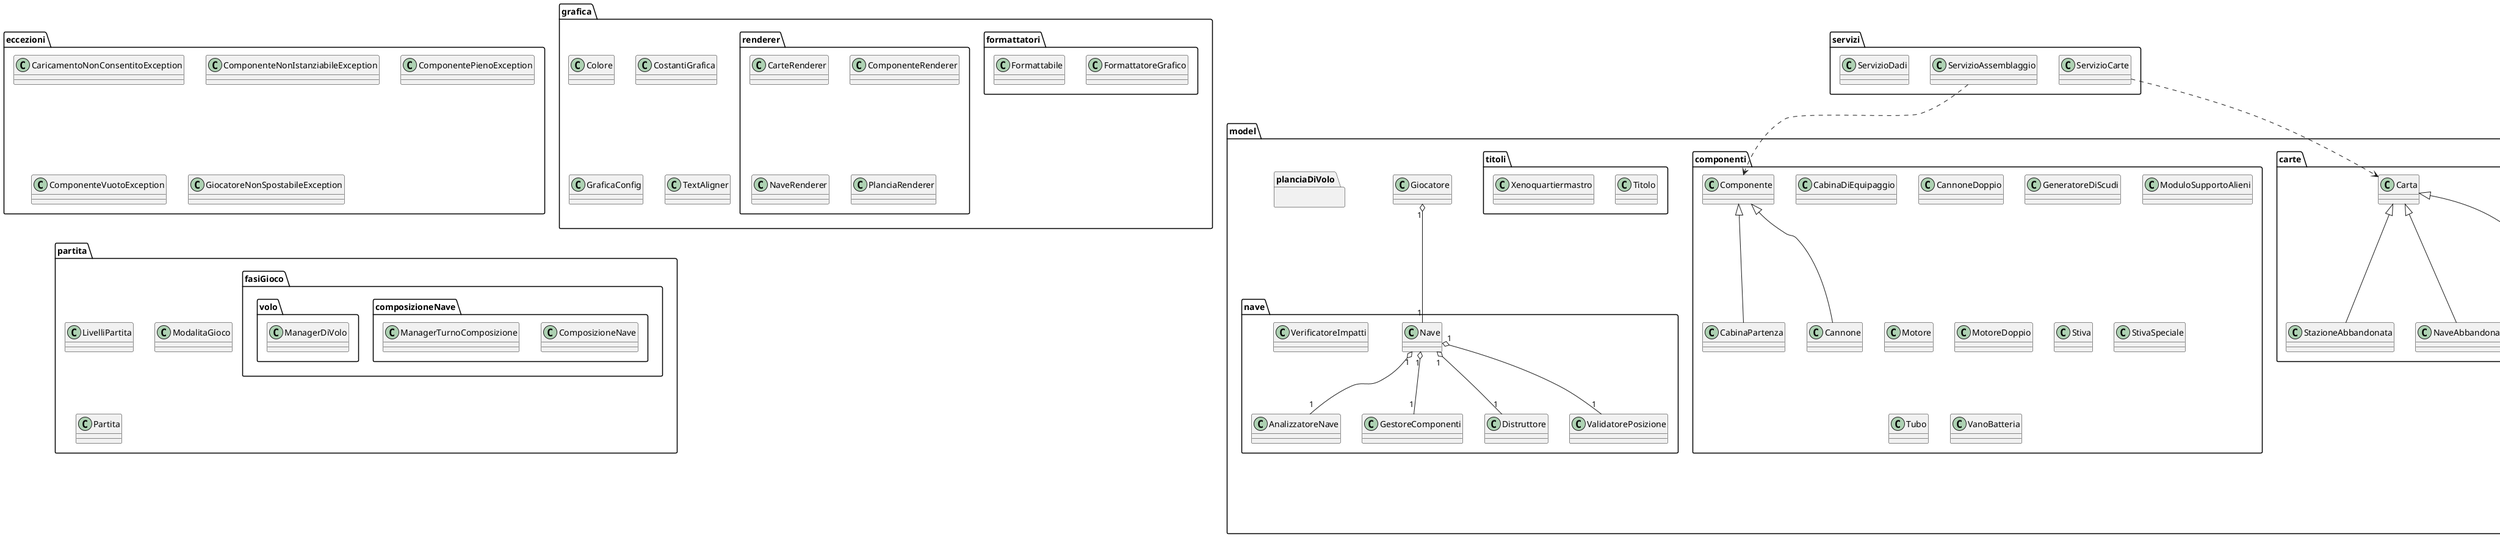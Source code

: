 @startuml
' Package principali
package eccezioni {
  class CaricamentoNonConsentitoException
  class ComponenteNonIstanziabileException
  class ComponentePienoException
  class ComponenteVuotoException
  class GiocatoreNonSpostabileException
}

package grafica {
  class Colore
  class CostantiGrafica
  class GraficaConfig
  class TextAligner
  package formattatori {
    class FormattatoreGrafico
    class Formattabile
  }
  package renderer {
    class CarteRenderer
    class ComponenteRenderer
    class NaveRenderer
    class PlanciaRenderer
  }
}

package io {
  class GestoreIO
  class InterfacciaUtente
}

package main {
  class Main
}

package model {
  class Giocatore
  package carte {
    class Carta
    class StazioneAbbandonata
    class NaveAbbandonata
    class Sabotaggio
    class PolvereStellare
    class TipoCarta
    class ZonaDiGuerra
    class CartaPianeti
  }
  package componenti {
    class Componente
    class CabinaPartenza
    class CabinaDiEquipaggio
    class Cannone
    class CannoneDoppio
    class GeneratoreDiScudi
    class ModuloSupportoAlieni
    class Motore
    class MotoreDoppio
    class Stiva
    class StivaSpeciale
    class Tubo
    class VanoBatteria
  }
  package enums {
    enum TipoMerce
    enum TipoTubo
    enum TipoPedina
  }
  package nave {
    class Nave
    class AnalizzatoreNave
    class GestoreComponenti
    class Distruttore
    class VerificatoreImpatti
    class ValidatorePosizione
  }
  package planciaDiVolo {

  }
  package titoli {
    class Titolo
    class Xenoquartiermastro
  }
}

package partita {
  class LivelliPartita
  class ModalitaGioco
  class Partita
  package fasiGioco {
    package composizioneNave {
      class ComposizioneNave
      class ManagerTurnoComposizione
    }
    package volo {
      class ManagerDiVolo
    }
  }
}

package servizi {
  class ServizioAssemblaggio
  class ServizioCarte
  class ServizioDadi
}

package util {
  class Util
  class Coppia
  package layout {
    class Coordinate
    class Direzione
  }
  package random {
    class Dado
    class RandomUtil
  }
}

' Relazioni principali (esempi)
model.carte.Carta <|-- model.carte.StazioneAbbandonata
model.carte.Carta <|-- model.carte.NaveAbbandonata
model.carte.Carta <|-- model.carte.Sabotaggio
model.componenti.Componente <|-- model.componenti.CabinaPartenza
model.componenti.Componente <|-- model.componenti.Cannone
model.nave.Nave "1" o-- "1" model.nave.GestoreComponenti
model.nave.Nave "1" o-- "1" model.nave.AnalizzatoreNave
model.nave.Nave "1" o-- "1" model.nave.Distruttore
model.nave.Nave "1" o-- "1" model.nave.ValidatorePosizione
model.Giocatore "1" o-- "1" model.nave.Nave
servizi.ServizioCarte ..> model.carte.Carta
servizi.ServizioAssemblaggio ..> model.componenti.Componente
io.GestoreIO ..> io.InterfacciaUtente

@enduml